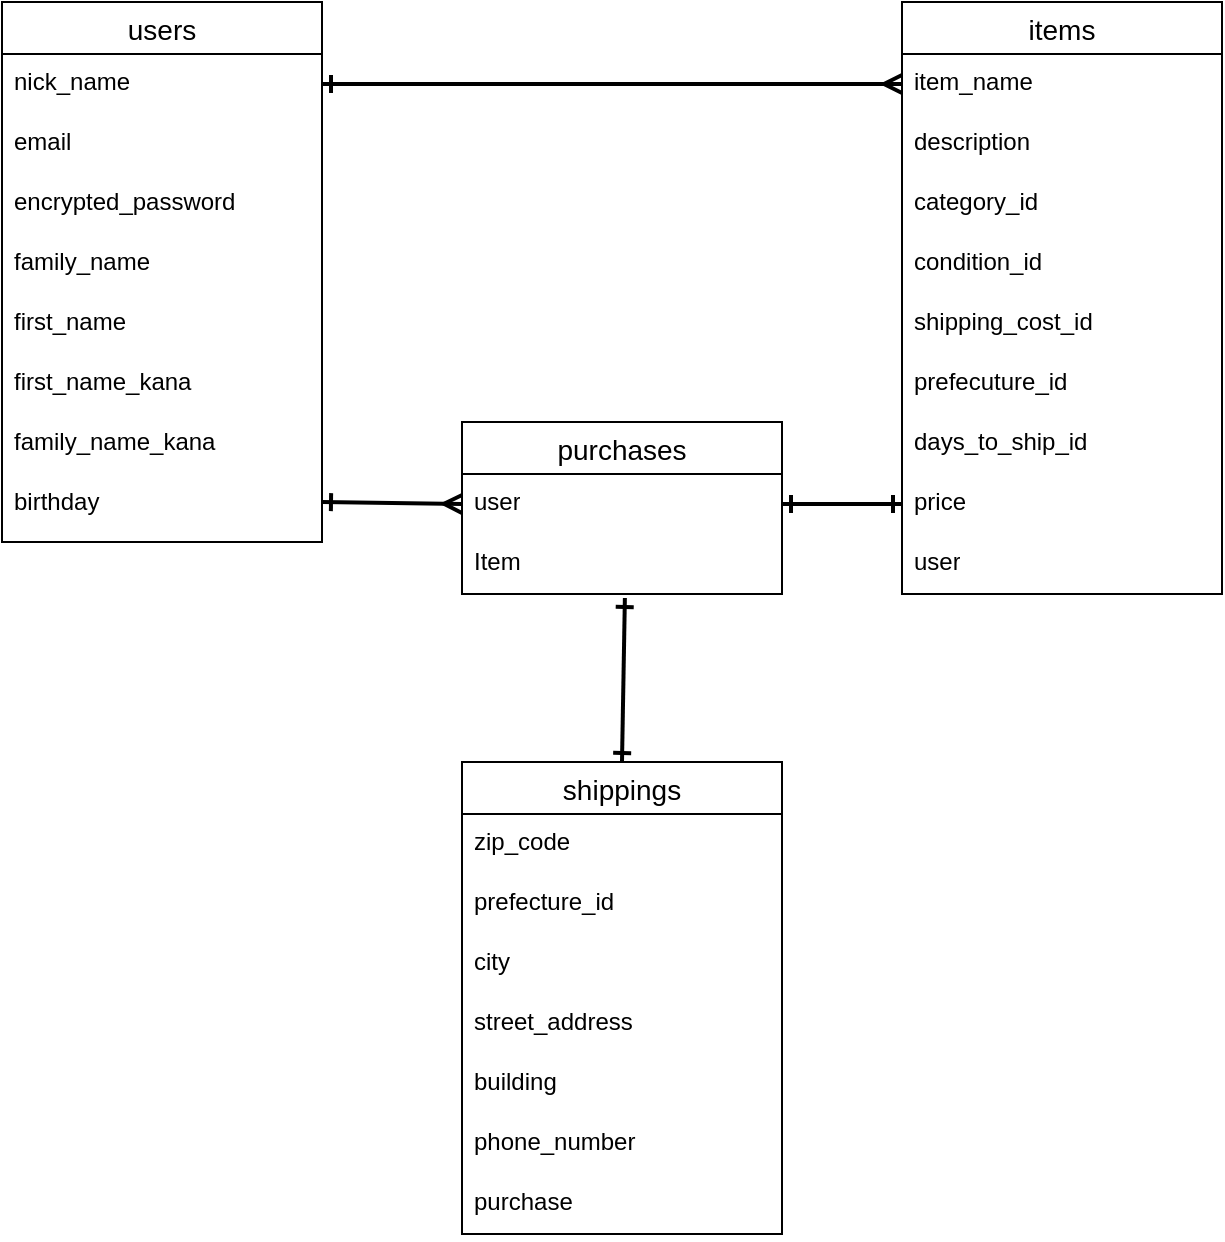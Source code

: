 <mxfile>
    <diagram id="pilMCoYFT_iiAL8QdrYs" name="ページ1">
        <mxGraphModel dx="1456" dy="827" grid="1" gridSize="10" guides="1" tooltips="1" connect="1" arrows="1" fold="1" page="1" pageScale="1" pageWidth="827" pageHeight="1169" math="0" shadow="0">
            <root>
                <mxCell id="0"/>
                <mxCell id="1" parent="0"/>
                <mxCell id="15" value="users" style="swimlane;fontStyle=0;childLayout=stackLayout;horizontal=1;startSize=26;horizontalStack=0;resizeParent=1;resizeParentMax=0;resizeLast=0;collapsible=1;marginBottom=0;align=center;fontSize=14;" parent="1" vertex="1">
                    <mxGeometry x="10" y="80" width="160" height="270" as="geometry">
                        <mxRectangle x="10" y="130" width="70" height="30" as="alternateBounds"/>
                    </mxGeometry>
                </mxCell>
                <mxCell id="16" value="nick_name" style="text;strokeColor=none;fillColor=none;spacingLeft=4;spacingRight=4;overflow=hidden;rotatable=0;points=[[0,0.5],[1,0.5]];portConstraint=eastwest;fontSize=12;whiteSpace=wrap;html=1;" parent="15" vertex="1">
                    <mxGeometry y="26" width="160" height="30" as="geometry"/>
                </mxCell>
                <mxCell id="17" value="email" style="text;strokeColor=none;fillColor=none;spacingLeft=4;spacingRight=4;overflow=hidden;rotatable=0;points=[[0,0.5],[1,0.5]];portConstraint=eastwest;fontSize=12;whiteSpace=wrap;html=1;" parent="15" vertex="1">
                    <mxGeometry y="56" width="160" height="30" as="geometry"/>
                </mxCell>
                <mxCell id="18" value="encrypted_password" style="text;strokeColor=none;fillColor=none;spacingLeft=4;spacingRight=4;overflow=hidden;rotatable=0;points=[[0,0.5],[1,0.5]];portConstraint=eastwest;fontSize=12;whiteSpace=wrap;html=1;" parent="15" vertex="1">
                    <mxGeometry y="86" width="160" height="30" as="geometry"/>
                </mxCell>
                <mxCell id="51" value="family_name" style="text;strokeColor=none;fillColor=none;spacingLeft=4;spacingRight=4;overflow=hidden;rotatable=0;points=[[0,0.5],[1,0.5]];portConstraint=eastwest;fontSize=12;whiteSpace=wrap;html=1;" parent="15" vertex="1">
                    <mxGeometry y="116" width="160" height="30" as="geometry"/>
                </mxCell>
                <mxCell id="53" value="first_name" style="text;strokeColor=none;fillColor=none;spacingLeft=4;spacingRight=4;overflow=hidden;rotatable=0;points=[[0,0.5],[1,0.5]];portConstraint=eastwest;fontSize=12;whiteSpace=wrap;html=1;" parent="15" vertex="1">
                    <mxGeometry y="146" width="160" height="30" as="geometry"/>
                </mxCell>
                <mxCell id="55" value="first_name_kana" style="text;strokeColor=none;fillColor=none;spacingLeft=4;spacingRight=4;overflow=hidden;rotatable=0;points=[[0,0.5],[1,0.5]];portConstraint=eastwest;fontSize=12;whiteSpace=wrap;html=1;" parent="15" vertex="1">
                    <mxGeometry y="176" width="160" height="30" as="geometry"/>
                </mxCell>
                <mxCell id="54" value="family_name_kana" style="text;strokeColor=none;fillColor=none;spacingLeft=4;spacingRight=4;overflow=hidden;rotatable=0;points=[[0,0.5],[1,0.5]];portConstraint=eastwest;fontSize=12;whiteSpace=wrap;html=1;" parent="15" vertex="1">
                    <mxGeometry y="206" width="160" height="30" as="geometry"/>
                </mxCell>
                <mxCell id="56" value="birthday" style="text;strokeColor=none;fillColor=none;spacingLeft=4;spacingRight=4;overflow=hidden;rotatable=0;points=[[0,0.5],[1,0.5]];portConstraint=eastwest;fontSize=12;whiteSpace=wrap;html=1;" parent="15" vertex="1">
                    <mxGeometry y="236" width="160" height="34" as="geometry"/>
                </mxCell>
                <mxCell id="23" value="items" style="swimlane;fontStyle=0;childLayout=stackLayout;horizontal=1;startSize=26;horizontalStack=0;resizeParent=1;resizeParentMax=0;resizeLast=0;collapsible=1;marginBottom=0;align=center;fontSize=14;" parent="1" vertex="1">
                    <mxGeometry x="460" y="80" width="160" height="296" as="geometry"/>
                </mxCell>
                <mxCell id="25" value="item_name" style="text;strokeColor=none;fillColor=none;spacingLeft=4;spacingRight=4;overflow=hidden;rotatable=0;points=[[0,0.5],[1,0.5]];portConstraint=eastwest;fontSize=12;whiteSpace=wrap;html=1;" parent="23" vertex="1">
                    <mxGeometry y="26" width="160" height="30" as="geometry"/>
                </mxCell>
                <mxCell id="26" value="description" style="text;strokeColor=none;fillColor=none;spacingLeft=4;spacingRight=4;overflow=hidden;rotatable=0;points=[[0,0.5],[1,0.5]];portConstraint=eastwest;fontSize=12;whiteSpace=wrap;html=1;" parent="23" vertex="1">
                    <mxGeometry y="56" width="160" height="30" as="geometry"/>
                </mxCell>
                <mxCell id="58" value="category_id" style="text;strokeColor=none;fillColor=none;spacingLeft=4;spacingRight=4;overflow=hidden;rotatable=0;points=[[0,0.5],[1,0.5]];portConstraint=eastwest;fontSize=12;whiteSpace=wrap;html=1;" parent="23" vertex="1">
                    <mxGeometry y="86" width="160" height="30" as="geometry"/>
                </mxCell>
                <mxCell id="59" value="condition_id" style="text;strokeColor=none;fillColor=none;spacingLeft=4;spacingRight=4;overflow=hidden;rotatable=0;points=[[0,0.5],[1,0.5]];portConstraint=eastwest;fontSize=12;whiteSpace=wrap;html=1;" parent="23" vertex="1">
                    <mxGeometry y="116" width="160" height="30" as="geometry"/>
                </mxCell>
                <mxCell id="60" value="shipping_cost_id" style="text;strokeColor=none;fillColor=none;spacingLeft=4;spacingRight=4;overflow=hidden;rotatable=0;points=[[0,0.5],[1,0.5]];portConstraint=eastwest;fontSize=12;whiteSpace=wrap;html=1;" parent="23" vertex="1">
                    <mxGeometry y="146" width="160" height="30" as="geometry"/>
                </mxCell>
                <mxCell id="61" value="prefecuture_id" style="text;strokeColor=none;fillColor=none;spacingLeft=4;spacingRight=4;overflow=hidden;rotatable=0;points=[[0,0.5],[1,0.5]];portConstraint=eastwest;fontSize=12;whiteSpace=wrap;html=1;" parent="23" vertex="1">
                    <mxGeometry y="176" width="160" height="30" as="geometry"/>
                </mxCell>
                <mxCell id="62" value="days_to_ship_id" style="text;strokeColor=none;fillColor=none;spacingLeft=4;spacingRight=4;overflow=hidden;rotatable=0;points=[[0,0.5],[1,0.5]];portConstraint=eastwest;fontSize=12;whiteSpace=wrap;html=1;" parent="23" vertex="1">
                    <mxGeometry y="206" width="160" height="30" as="geometry"/>
                </mxCell>
                <mxCell id="57" value="price" style="text;strokeColor=none;fillColor=none;spacingLeft=4;spacingRight=4;overflow=hidden;rotatable=0;points=[[0,0.5],[1,0.5]];portConstraint=eastwest;fontSize=12;whiteSpace=wrap;html=1;" parent="23" vertex="1">
                    <mxGeometry y="236" width="160" height="30" as="geometry"/>
                </mxCell>
                <mxCell id="64" value="user" style="text;strokeColor=none;fillColor=none;spacingLeft=4;spacingRight=4;overflow=hidden;rotatable=0;points=[[0,0.5],[1,0.5]];portConstraint=eastwest;fontSize=12;whiteSpace=wrap;html=1;" parent="23" vertex="1">
                    <mxGeometry y="266" width="160" height="30" as="geometry"/>
                </mxCell>
                <mxCell id="40" value="shippings" style="swimlane;fontStyle=0;childLayout=stackLayout;horizontal=1;startSize=26;horizontalStack=0;resizeParent=1;resizeParentMax=0;resizeLast=0;collapsible=1;marginBottom=0;align=center;fontSize=14;" parent="1" vertex="1">
                    <mxGeometry x="240" y="460" width="160" height="236" as="geometry"/>
                </mxCell>
                <mxCell id="41" value="zip_code" style="text;strokeColor=none;fillColor=none;spacingLeft=4;spacingRight=4;overflow=hidden;rotatable=0;points=[[0,0.5],[1,0.5]];portConstraint=eastwest;fontSize=12;whiteSpace=wrap;html=1;" parent="40" vertex="1">
                    <mxGeometry y="26" width="160" height="30" as="geometry"/>
                </mxCell>
                <mxCell id="42" value="prefecture_id" style="text;strokeColor=none;fillColor=none;spacingLeft=4;spacingRight=4;overflow=hidden;rotatable=0;points=[[0,0.5],[1,0.5]];portConstraint=eastwest;fontSize=12;whiteSpace=wrap;html=1;" parent="40" vertex="1">
                    <mxGeometry y="56" width="160" height="30" as="geometry"/>
                </mxCell>
                <mxCell id="43" value="city" style="text;strokeColor=none;fillColor=none;spacingLeft=4;spacingRight=4;overflow=hidden;rotatable=0;points=[[0,0.5],[1,0.5]];portConstraint=eastwest;fontSize=12;whiteSpace=wrap;html=1;" parent="40" vertex="1">
                    <mxGeometry y="86" width="160" height="30" as="geometry"/>
                </mxCell>
                <mxCell id="70" value="street_address" style="text;strokeColor=none;fillColor=none;spacingLeft=4;spacingRight=4;overflow=hidden;rotatable=0;points=[[0,0.5],[1,0.5]];portConstraint=eastwest;fontSize=12;whiteSpace=wrap;html=1;" parent="40" vertex="1">
                    <mxGeometry y="116" width="160" height="30" as="geometry"/>
                </mxCell>
                <mxCell id="68" value="building" style="text;strokeColor=none;fillColor=none;spacingLeft=4;spacingRight=4;overflow=hidden;rotatable=0;points=[[0,0.5],[1,0.5]];portConstraint=eastwest;fontSize=12;whiteSpace=wrap;html=1;" parent="40" vertex="1">
                    <mxGeometry y="146" width="160" height="30" as="geometry"/>
                </mxCell>
                <mxCell id="69" value="phone_number" style="text;strokeColor=none;fillColor=none;spacingLeft=4;spacingRight=4;overflow=hidden;rotatable=0;points=[[0,0.5],[1,0.5]];portConstraint=eastwest;fontSize=12;whiteSpace=wrap;html=1;" parent="40" vertex="1">
                    <mxGeometry y="176" width="160" height="30" as="geometry"/>
                </mxCell>
                <mxCell id="74" value="purchase" style="text;strokeColor=none;fillColor=none;spacingLeft=4;spacingRight=4;overflow=hidden;rotatable=0;points=[[0,0.5],[1,0.5]];portConstraint=eastwest;fontSize=12;whiteSpace=wrap;html=1;" parent="40" vertex="1">
                    <mxGeometry y="206" width="160" height="30" as="geometry"/>
                </mxCell>
                <mxCell id="45" style="edgeStyle=none;html=1;entryX=0;entryY=0.5;entryDx=0;entryDy=0;flowAnimation=0;startArrow=ERone;startFill=0;endArrow=ERmany;endFill=0;strokeWidth=2;exitX=1;exitY=0.5;exitDx=0;exitDy=0;" parent="1" source="16" target="25" edge="1">
                    <mxGeometry relative="1" as="geometry">
                        <mxPoint x="190" y="148" as="sourcePoint"/>
                        <mxPoint x="230" y="129" as="targetPoint"/>
                    </mxGeometry>
                </mxCell>
                <mxCell id="75" value="purchases" style="swimlane;fontStyle=0;childLayout=stackLayout;horizontal=1;startSize=26;horizontalStack=0;resizeParent=1;resizeParentMax=0;resizeLast=0;collapsible=1;marginBottom=0;align=center;fontSize=14;" parent="1" vertex="1">
                    <mxGeometry x="240" y="290" width="160" height="86" as="geometry"/>
                </mxCell>
                <mxCell id="77" value="user" style="text;strokeColor=none;fillColor=none;spacingLeft=4;spacingRight=4;overflow=hidden;rotatable=0;points=[[0,0.5],[1,0.5]];portConstraint=eastwest;fontSize=12;whiteSpace=wrap;html=1;" parent="75" vertex="1">
                    <mxGeometry y="26" width="160" height="30" as="geometry"/>
                </mxCell>
                <mxCell id="81" value="Item" style="text;strokeColor=none;fillColor=none;spacingLeft=4;spacingRight=4;overflow=hidden;rotatable=0;points=[[0,0.5],[1,0.5]];portConstraint=eastwest;fontSize=12;whiteSpace=wrap;html=1;" parent="75" vertex="1">
                    <mxGeometry y="56" width="160" height="30" as="geometry"/>
                </mxCell>
                <mxCell id="84" style="edgeStyle=none;html=1;entryX=0;entryY=0.5;entryDx=0;entryDy=0;endArrow=ERmany;endFill=0;startArrow=ERone;startFill=0;strokeWidth=2;" parent="1" target="77" edge="1">
                    <mxGeometry relative="1" as="geometry">
                        <mxPoint x="170" y="330" as="sourcePoint"/>
                    </mxGeometry>
                </mxCell>
                <mxCell id="86" style="edgeStyle=none;html=1;startArrow=ERone;startFill=0;endArrow=ERone;endFill=0;strokeWidth=2;entryX=0.5;entryY=0;entryDx=0;entryDy=0;exitX=0.509;exitY=1.067;exitDx=0;exitDy=0;exitPerimeter=0;" parent="1" target="40" edge="1" source="81">
                    <mxGeometry relative="1" as="geometry">
                        <mxPoint x="320" y="410" as="sourcePoint"/>
                        <mxPoint x="320" y="430" as="targetPoint"/>
                    </mxGeometry>
                </mxCell>
                <mxCell id="89" style="edgeStyle=none;html=1;exitX=1;exitY=0.5;exitDx=0;exitDy=0;entryX=0;entryY=0.5;entryDx=0;entryDy=0;endArrow=ERone;endFill=0;startArrow=ERone;startFill=0;strokeWidth=2;" parent="1" source="77" target="57" edge="1">
                    <mxGeometry relative="1" as="geometry"/>
                </mxCell>
            </root>
        </mxGraphModel>
    </diagram>
</mxfile>